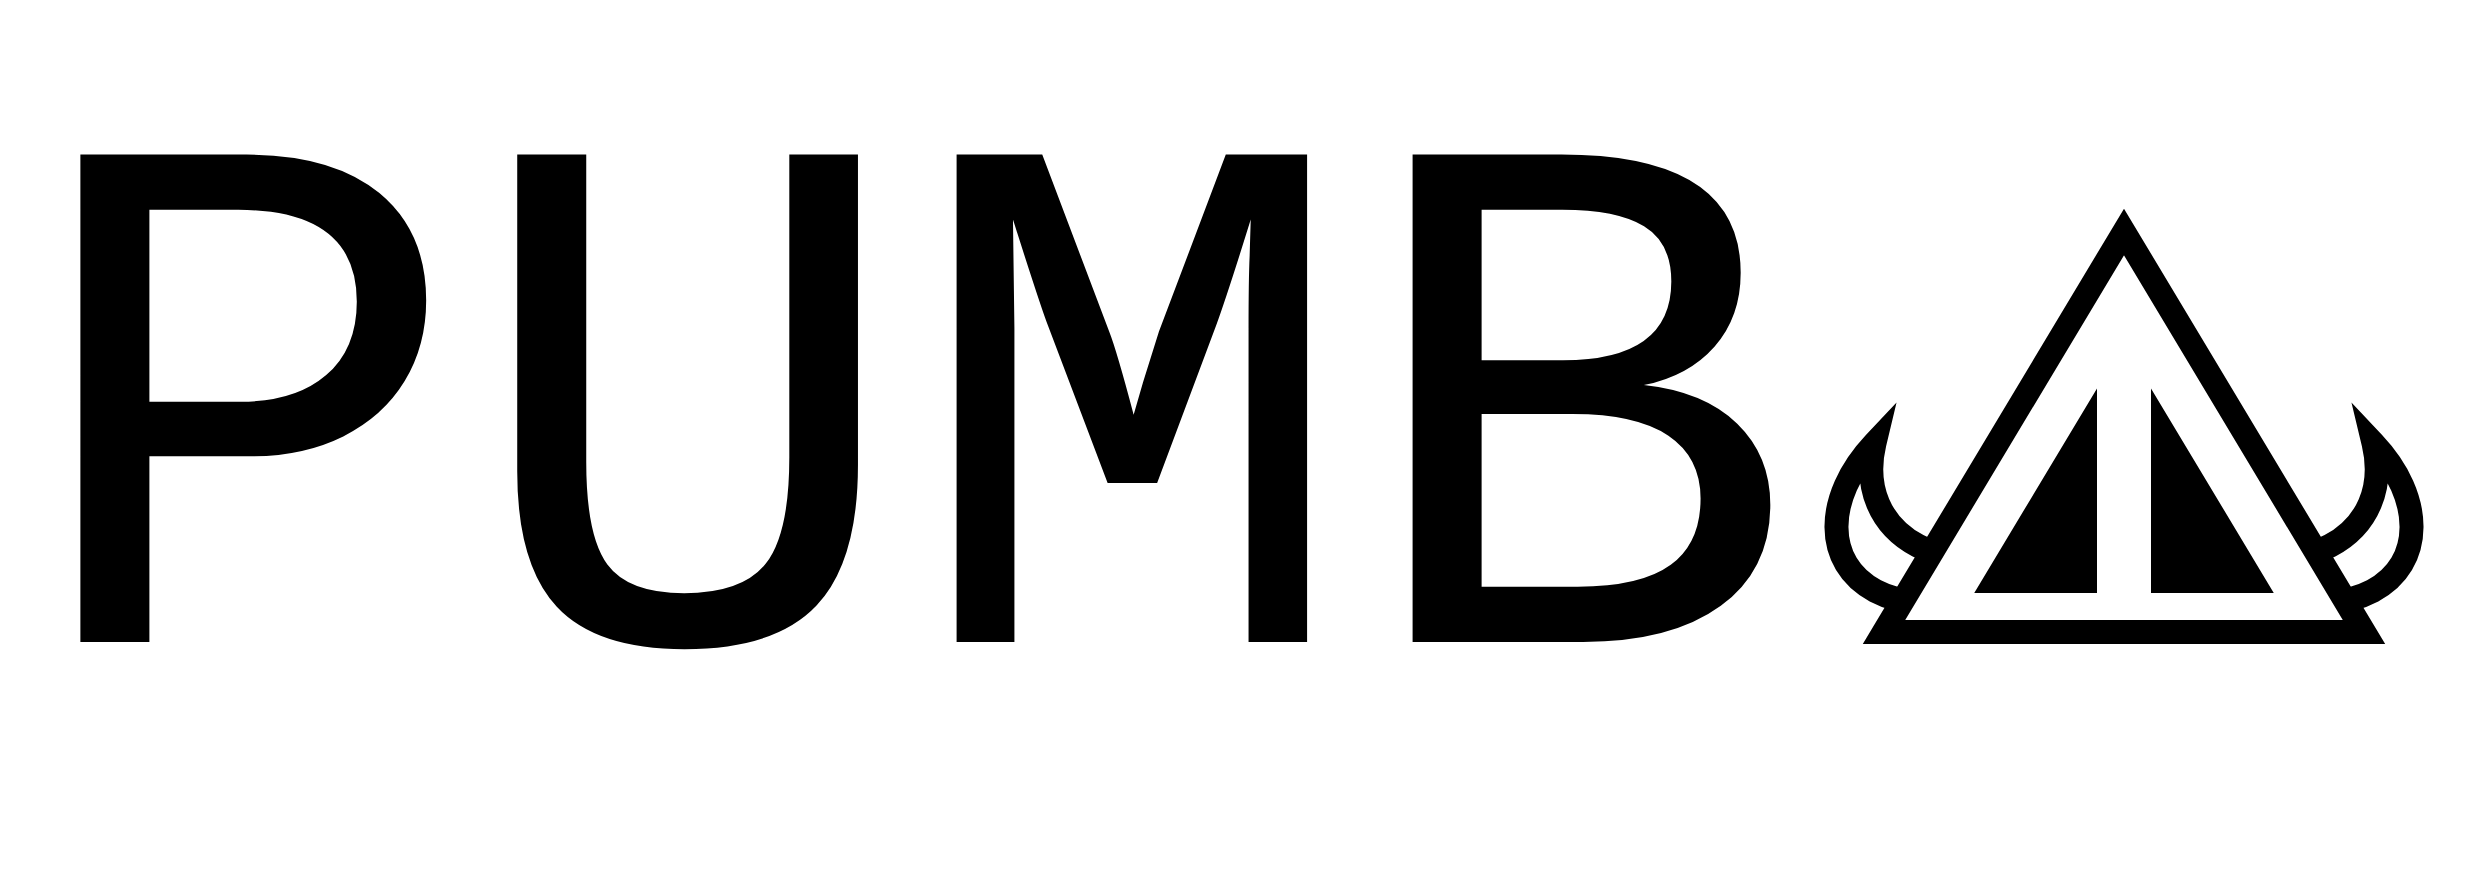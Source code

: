 <mxfile version="10.6.1" type="device"><diagram id="THdpz5vMUZtUDeY8Zj5p" name="Page-1"><mxGraphModel dx="2936" dy="1364" grid="1" gridSize="10" guides="1" tooltips="1" connect="1" arrows="1" fold="1" page="1" pageScale="1" pageWidth="1100" pageHeight="850" math="0" shadow="0"><root><mxCell id="0"/><mxCell id="1" parent="0"/><mxCell id="Y3rCa7ixFdiIJeBAM_fZ-15" value="PUMB" style="text;html=1;strokeColor=none;fillColor=none;align=center;verticalAlign=middle;whiteSpace=wrap;rounded=0;fontFamily=Courier New;fontSize=370;fontStyle=0;comic=0;glass=0;shadow=0;horizontal=1;labelBackgroundColor=none;labelBorderColor=none;" vertex="1" parent="1"><mxGeometry x="-150" y="160" width="910" height="212" as="geometry"/></mxCell><mxCell id="Y3rCa7ixFdiIJeBAM_fZ-17" value="" style="group" vertex="1" connectable="0" parent="1"><mxGeometry x="760" y="160" width="304" height="200" as="geometry"/></mxCell><mxCell id="Y3rCa7ixFdiIJeBAM_fZ-6" value="" style="verticalLabelPosition=bottom;verticalAlign=top;html=1;shape=mxgraph.basic.moon;direction=east;rotation=30;flipH=1;strokeWidth=12;" vertex="1" parent="Y3rCa7ixFdiIJeBAM_fZ-17"><mxGeometry x="196" y="98" width="108" height="100" as="geometry"/></mxCell><mxCell id="Y3rCa7ixFdiIJeBAM_fZ-5" value="" style="verticalLabelPosition=bottom;verticalAlign=top;html=1;shape=mxgraph.basic.moon;direction=east;rotation=-30;strokeWidth=12;" vertex="1" parent="Y3rCa7ixFdiIJeBAM_fZ-17"><mxGeometry y="98" width="108" height="100" as="geometry"/></mxCell><mxCell id="Y3rCa7ixFdiIJeBAM_fZ-4" value="" style="triangle;whiteSpace=wrap;html=1;direction=north;strokeWidth=12;" vertex="1" parent="Y3rCa7ixFdiIJeBAM_fZ-17"><mxGeometry x="32" width="240" height="200" as="geometry"/></mxCell><mxCell id="Y3rCa7ixFdiIJeBAM_fZ-9" value="" style="verticalLabelPosition=bottom;verticalAlign=top;html=1;shape=mxgraph.basic.orthogonal_triangle;fillColor=#000000;" vertex="1" parent="Y3rCa7ixFdiIJeBAM_fZ-17"><mxGeometry x="166" y="80" width="60" height="100" as="geometry"/></mxCell><mxCell id="Y3rCa7ixFdiIJeBAM_fZ-11" value="" style="verticalLabelPosition=bottom;verticalAlign=top;html=1;shape=mxgraph.basic.orthogonal_triangle;flipH=1;strokeColor=#000000;fillColor=#000000;" vertex="1" parent="Y3rCa7ixFdiIJeBAM_fZ-17"><mxGeometry x="78" y="80" width="60" height="100" as="geometry"/></mxCell></root></mxGraphModel></diagram></mxfile>